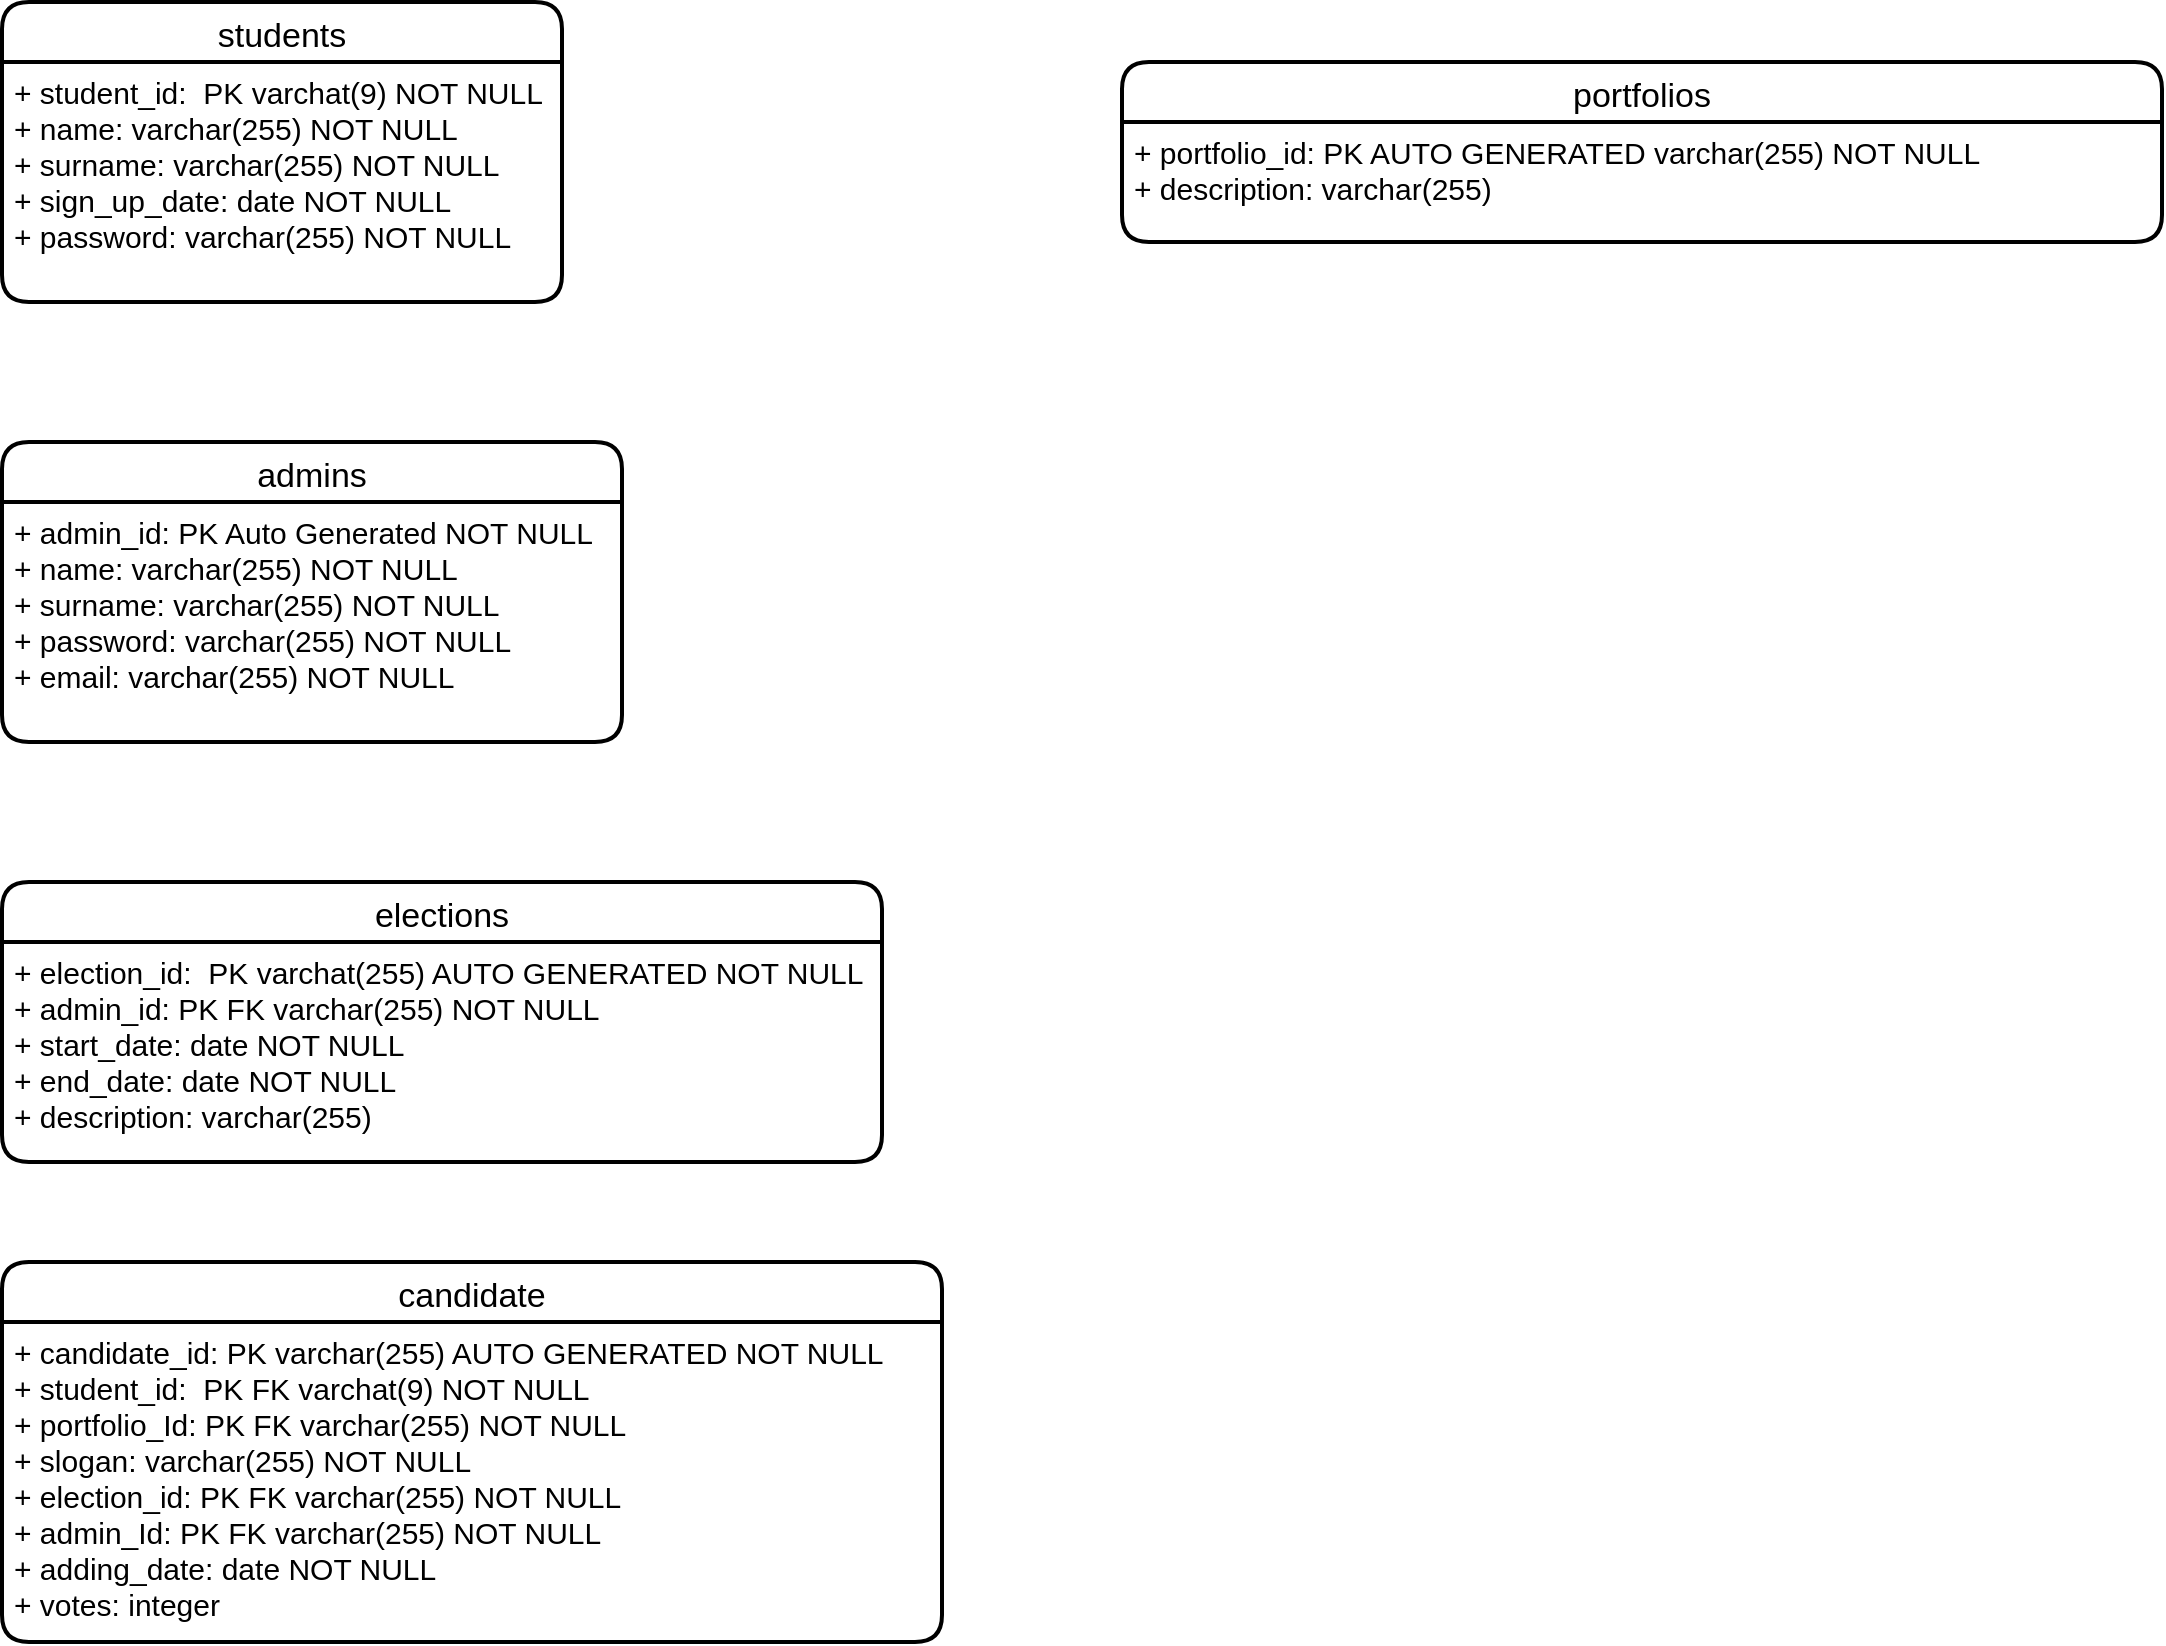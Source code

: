 <mxfile version="14.4.3" type="github">
  <diagram id="6-u_m4VkcU3N5l9_vCeo" name="Page-1">
    <mxGraphModel dx="2062" dy="1170" grid="1" gridSize="10" guides="1" tooltips="1" connect="1" arrows="1" fold="1" page="1" pageScale="1" pageWidth="827" pageHeight="1169" math="0" shadow="0">
      <root>
        <mxCell id="0" />
        <mxCell id="1" parent="0" />
        <mxCell id="B3r4t2wdV4ijAQreDRim-1" value="students" style="swimlane;childLayout=stackLayout;horizontal=1;startSize=30;horizontalStack=0;rounded=1;fontSize=17;fontStyle=0;strokeWidth=2;resizeParent=0;resizeLast=1;shadow=0;dashed=0;align=center;" vertex="1" parent="1">
          <mxGeometry x="90" y="330" width="280" height="150" as="geometry" />
        </mxCell>
        <mxCell id="B3r4t2wdV4ijAQreDRim-2" value="+ student_id:  PK varchat(9) NOT NULL&#xa;+ name: varchar(255) NOT NULL&#xa;+ surname: varchar(255) NOT NULL&#xa;+ sign_up_date: date NOT NULL&#xa;+ password: varchar(255) NOT NULL" style="align=left;strokeColor=none;fillColor=none;spacingLeft=4;fontSize=15;verticalAlign=top;resizable=0;rotatable=0;part=1;" vertex="1" parent="B3r4t2wdV4ijAQreDRim-1">
          <mxGeometry y="30" width="280" height="120" as="geometry" />
        </mxCell>
        <mxCell id="B3r4t2wdV4ijAQreDRim-3" value="admins" style="swimlane;childLayout=stackLayout;horizontal=1;startSize=30;horizontalStack=0;rounded=1;fontSize=17;fontStyle=0;strokeWidth=2;resizeParent=0;resizeLast=1;shadow=0;dashed=0;align=center;" vertex="1" parent="1">
          <mxGeometry x="90" y="550" width="310" height="150" as="geometry" />
        </mxCell>
        <mxCell id="B3r4t2wdV4ijAQreDRim-4" value="+ admin_id: PK Auto Generated NOT NULL&#xa;+ name: varchar(255) NOT NULL&#xa;+ surname: varchar(255) NOT NULL&#xa;+ password: varchar(255) NOT NULL&#xa;+ email: varchar(255) NOT NULL" style="align=left;strokeColor=none;fillColor=none;spacingLeft=4;fontSize=15;verticalAlign=top;resizable=0;rotatable=0;part=1;" vertex="1" parent="B3r4t2wdV4ijAQreDRim-3">
          <mxGeometry y="30" width="310" height="120" as="geometry" />
        </mxCell>
        <mxCell id="B3r4t2wdV4ijAQreDRim-6" value="elections" style="swimlane;childLayout=stackLayout;horizontal=1;startSize=30;horizontalStack=0;rounded=1;fontSize=17;fontStyle=0;strokeWidth=2;resizeParent=0;resizeLast=1;shadow=0;dashed=0;align=center;" vertex="1" parent="1">
          <mxGeometry x="90" y="770" width="440" height="140" as="geometry" />
        </mxCell>
        <mxCell id="B3r4t2wdV4ijAQreDRim-7" value="+ election_id:  PK varchat(255) AUTO GENERATED NOT NULL&#xa;+ admin_id: PK FK varchar(255) NOT NULL&#xa;+ start_date: date NOT NULL&#xa;+ end_date: date NOT NULL&#xa;+ description: varchar(255)" style="align=left;strokeColor=none;fillColor=none;spacingLeft=4;fontSize=15;verticalAlign=top;resizable=0;rotatable=0;part=1;" vertex="1" parent="B3r4t2wdV4ijAQreDRim-6">
          <mxGeometry y="30" width="440" height="110" as="geometry" />
        </mxCell>
        <mxCell id="B3r4t2wdV4ijAQreDRim-8" value="candidate" style="swimlane;childLayout=stackLayout;horizontal=1;startSize=30;horizontalStack=0;rounded=1;fontSize=17;fontStyle=0;strokeWidth=2;resizeParent=0;resizeLast=1;shadow=0;dashed=0;align=center;" vertex="1" parent="1">
          <mxGeometry x="90" y="960" width="470" height="190" as="geometry" />
        </mxCell>
        <mxCell id="B3r4t2wdV4ijAQreDRim-9" value="+ candidate_id: PK varchar(255) AUTO GENERATED NOT NULL&#xa;+ student_id:  PK FK varchat(9) NOT NULL&#xa;+ portfolio_Id: PK FK varchar(255) NOT NULL&#xa;+ slogan: varchar(255) NOT NULL&#xa;+ election_id: PK FK varchar(255) NOT NULL&#xa;+ admin_Id: PK FK varchar(255) NOT NULL&#xa;+ adding_date: date NOT NULL&#xa;+ votes: integer" style="align=left;strokeColor=none;fillColor=none;spacingLeft=4;fontSize=15;verticalAlign=top;resizable=0;rotatable=0;part=1;" vertex="1" parent="B3r4t2wdV4ijAQreDRim-8">
          <mxGeometry y="30" width="470" height="160" as="geometry" />
        </mxCell>
        <mxCell id="B3r4t2wdV4ijAQreDRim-10" value="portfolios" style="swimlane;childLayout=stackLayout;horizontal=1;startSize=30;horizontalStack=0;rounded=1;fontSize=17;fontStyle=0;strokeWidth=2;resizeParent=0;resizeLast=1;shadow=0;dashed=0;align=center;" vertex="1" parent="1">
          <mxGeometry x="650" y="360" width="520" height="90" as="geometry" />
        </mxCell>
        <mxCell id="B3r4t2wdV4ijAQreDRim-11" value="+ portfolio_id: PK AUTO GENERATED varchar(255) NOT NULL&#xa;+ description: varchar(255)" style="align=left;strokeColor=none;fillColor=none;spacingLeft=4;fontSize=15;verticalAlign=top;resizable=0;rotatable=0;part=1;" vertex="1" parent="B3r4t2wdV4ijAQreDRim-10">
          <mxGeometry y="30" width="520" height="60" as="geometry" />
        </mxCell>
      </root>
    </mxGraphModel>
  </diagram>
</mxfile>
